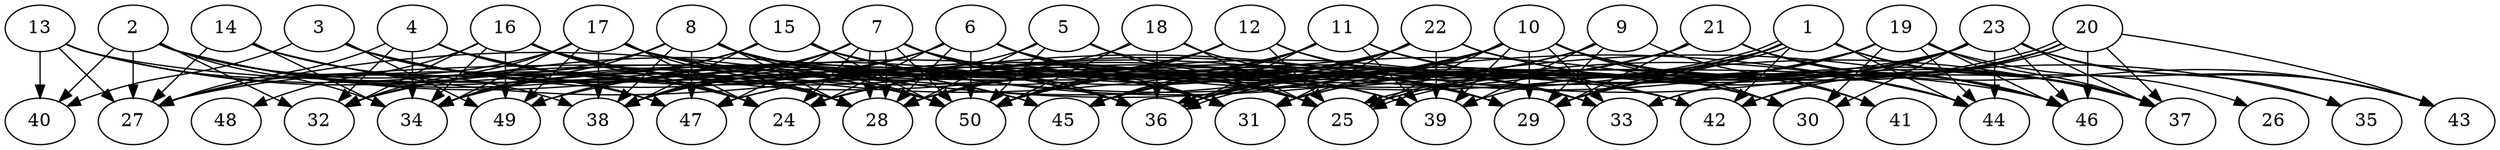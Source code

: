 // DAG automatically generated by daggen at Thu Oct  3 14:07:57 2019
// ./daggen --dot -n 50 --ccr 0.3 --fat 0.9 --regular 0.7 --density 0.6 --mindata 5242880 --maxdata 52428800 
digraph G {
  1 [size="61149867", alpha="0.00", expect_size="18344960"] 
  1 -> 24 [size ="18344960"]
  1 -> 25 [size ="18344960"]
  1 -> 26 [size ="18344960"]
  1 -> 29 [size ="18344960"]
  1 -> 31 [size ="18344960"]
  1 -> 36 [size ="18344960"]
  1 -> 36 [size ="18344960"]
  1 -> 37 [size ="18344960"]
  1 -> 42 [size ="18344960"]
  1 -> 44 [size ="18344960"]
  2 [size="83848533", alpha="0.02", expect_size="25154560"] 
  2 -> 24 [size ="25154560"]
  2 -> 27 [size ="25154560"]
  2 -> 31 [size ="25154560"]
  2 -> 32 [size ="25154560"]
  2 -> 34 [size ="25154560"]
  2 -> 36 [size ="25154560"]
  2 -> 38 [size ="25154560"]
  2 -> 40 [size ="25154560"]
  2 -> 45 [size ="25154560"]
  2 -> 50 [size ="25154560"]
  3 [size="77950293", alpha="0.02", expect_size="23385088"] 
  3 -> 24 [size ="23385088"]
  3 -> 25 [size ="23385088"]
  3 -> 36 [size ="23385088"]
  3 -> 40 [size ="23385088"]
  3 -> 45 [size ="23385088"]
  3 -> 47 [size ="23385088"]
  3 -> 49 [size ="23385088"]
  4 [size="78342827", alpha="0.10", expect_size="23502848"] 
  4 -> 24 [size ="23502848"]
  4 -> 25 [size ="23502848"]
  4 -> 27 [size ="23502848"]
  4 -> 31 [size ="23502848"]
  4 -> 32 [size ="23502848"]
  4 -> 34 [size ="23502848"]
  4 -> 36 [size ="23502848"]
  5 [size="99812693", alpha="0.16", expect_size="29943808"] 
  5 -> 25 [size ="29943808"]
  5 -> 28 [size ="29943808"]
  5 -> 37 [size ="29943808"]
  5 -> 38 [size ="29943808"]
  5 -> 50 [size ="29943808"]
  6 [size="83821227", alpha="0.05", expect_size="25146368"] 
  6 -> 24 [size ="25146368"]
  6 -> 25 [size ="25146368"]
  6 -> 28 [size ="25146368"]
  6 -> 31 [size ="25146368"]
  6 -> 34 [size ="25146368"]
  6 -> 38 [size ="25146368"]
  6 -> 42 [size ="25146368"]
  6 -> 44 [size ="25146368"]
  6 -> 50 [size ="25146368"]
  7 [size="51807573", alpha="0.13", expect_size="15542272"] 
  7 -> 24 [size ="15542272"]
  7 -> 28 [size ="15542272"]
  7 -> 28 [size ="15542272"]
  7 -> 29 [size ="15542272"]
  7 -> 31 [size ="15542272"]
  7 -> 36 [size ="15542272"]
  7 -> 38 [size ="15542272"]
  7 -> 39 [size ="15542272"]
  7 -> 42 [size ="15542272"]
  7 -> 47 [size ="15542272"]
  7 -> 49 [size ="15542272"]
  7 -> 50 [size ="15542272"]
  8 [size="81592320", alpha="0.16", expect_size="24477696"] 
  8 -> 27 [size ="24477696"]
  8 -> 28 [size ="24477696"]
  8 -> 31 [size ="24477696"]
  8 -> 33 [size ="24477696"]
  8 -> 34 [size ="24477696"]
  8 -> 36 [size ="24477696"]
  8 -> 38 [size ="24477696"]
  8 -> 44 [size ="24477696"]
  8 -> 47 [size ="24477696"]
  8 -> 50 [size ="24477696"]
  9 [size="39690240", alpha="0.13", expect_size="11907072"] 
  9 -> 28 [size ="11907072"]
  9 -> 29 [size ="11907072"]
  9 -> 39 [size ="11907072"]
  9 -> 41 [size ="11907072"]
  9 -> 50 [size ="11907072"]
  10 [size="167557120", alpha="0.13", expect_size="50267136"] 
  10 -> 25 [size ="50267136"]
  10 -> 27 [size ="50267136"]
  10 -> 28 [size ="50267136"]
  10 -> 29 [size ="50267136"]
  10 -> 30 [size ="50267136"]
  10 -> 31 [size ="50267136"]
  10 -> 32 [size ="50267136"]
  10 -> 33 [size ="50267136"]
  10 -> 36 [size ="50267136"]
  10 -> 37 [size ="50267136"]
  10 -> 39 [size ="50267136"]
  10 -> 41 [size ="50267136"]
  10 -> 44 [size ="50267136"]
  10 -> 47 [size ="50267136"]
  10 -> 50 [size ="50267136"]
  11 [size="116981760", alpha="0.08", expect_size="35094528"] 
  11 -> 24 [size ="35094528"]
  11 -> 28 [size ="35094528"]
  11 -> 30 [size ="35094528"]
  11 -> 36 [size ="35094528"]
  11 -> 37 [size ="35094528"]
  11 -> 39 [size ="35094528"]
  11 -> 45 [size ="35094528"]
  11 -> 50 [size ="35094528"]
  12 [size="118196907", alpha="0.03", expect_size="35459072"] 
  12 -> 25 [size ="35459072"]
  12 -> 28 [size ="35459072"]
  12 -> 30 [size ="35459072"]
  12 -> 33 [size ="35459072"]
  12 -> 38 [size ="35459072"]
  12 -> 50 [size ="35459072"]
  13 [size="134806187", alpha="0.13", expect_size="40441856"] 
  13 -> 27 [size ="40441856"]
  13 -> 28 [size ="40441856"]
  13 -> 40 [size ="40441856"]
  13 -> 42 [size ="40441856"]
  13 -> 47 [size ="40441856"]
  13 -> 50 [size ="40441856"]
  14 [size="150568960", alpha="0.16", expect_size="45170688"] 
  14 -> 24 [size ="45170688"]
  14 -> 27 [size ="45170688"]
  14 -> 29 [size ="45170688"]
  14 -> 34 [size ="45170688"]
  14 -> 45 [size ="45170688"]
  15 [size="68976640", alpha="0.19", expect_size="20692992"] 
  15 -> 25 [size ="20692992"]
  15 -> 31 [size ="20692992"]
  15 -> 32 [size ="20692992"]
  15 -> 34 [size ="20692992"]
  15 -> 38 [size ="20692992"]
  15 -> 46 [size ="20692992"]
  15 -> 50 [size ="20692992"]
  16 [size="37754880", alpha="0.13", expect_size="11326464"] 
  16 -> 24 [size ="11326464"]
  16 -> 25 [size ="11326464"]
  16 -> 28 [size ="11326464"]
  16 -> 32 [size ="11326464"]
  16 -> 33 [size ="11326464"]
  16 -> 34 [size ="11326464"]
  16 -> 36 [size ="11326464"]
  16 -> 39 [size ="11326464"]
  16 -> 48 [size ="11326464"]
  16 -> 49 [size ="11326464"]
  17 [size="80390827", alpha="0.02", expect_size="24117248"] 
  17 -> 24 [size ="24117248"]
  17 -> 27 [size ="24117248"]
  17 -> 28 [size ="24117248"]
  17 -> 29 [size ="24117248"]
  17 -> 30 [size ="24117248"]
  17 -> 32 [size ="24117248"]
  17 -> 34 [size ="24117248"]
  17 -> 38 [size ="24117248"]
  17 -> 46 [size ="24117248"]
  17 -> 49 [size ="24117248"]
  18 [size="23859200", alpha="0.16", expect_size="7157760"] 
  18 -> 25 [size ="7157760"]
  18 -> 29 [size ="7157760"]
  18 -> 34 [size ="7157760"]
  18 -> 36 [size ="7157760"]
  18 -> 50 [size ="7157760"]
  19 [size="145855147", alpha="0.14", expect_size="43756544"] 
  19 -> 24 [size ="43756544"]
  19 -> 25 [size ="43756544"]
  19 -> 29 [size ="43756544"]
  19 -> 30 [size ="43756544"]
  19 -> 31 [size ="43756544"]
  19 -> 37 [size ="43756544"]
  19 -> 39 [size ="43756544"]
  19 -> 43 [size ="43756544"]
  19 -> 44 [size ="43756544"]
  19 -> 45 [size ="43756544"]
  19 -> 46 [size ="43756544"]
  20 [size="87910400", alpha="0.09", expect_size="26373120"] 
  20 -> 25 [size ="26373120"]
  20 -> 25 [size ="26373120"]
  20 -> 29 [size ="26373120"]
  20 -> 33 [size ="26373120"]
  20 -> 37 [size ="26373120"]
  20 -> 42 [size ="26373120"]
  20 -> 43 [size ="26373120"]
  20 -> 46 [size ="26373120"]
  21 [size="31143253", alpha="0.09", expect_size="9342976"] 
  21 -> 29 [size ="9342976"]
  21 -> 36 [size ="9342976"]
  21 -> 37 [size ="9342976"]
  21 -> 43 [size ="9342976"]
  21 -> 45 [size ="9342976"]
  21 -> 46 [size ="9342976"]
  21 -> 47 [size ="9342976"]
  21 -> 50 [size ="9342976"]
  22 [size="96491520", alpha="0.17", expect_size="28947456"] 
  22 -> 24 [size ="28947456"]
  22 -> 28 [size ="28947456"]
  22 -> 31 [size ="28947456"]
  22 -> 35 [size ="28947456"]
  22 -> 36 [size ="28947456"]
  22 -> 37 [size ="28947456"]
  22 -> 39 [size ="28947456"]
  22 -> 45 [size ="28947456"]
  22 -> 46 [size ="28947456"]
  22 -> 49 [size ="28947456"]
  22 -> 50 [size ="28947456"]
  23 [size="120104960", alpha="0.13", expect_size="36031488"] 
  23 -> 24 [size ="36031488"]
  23 -> 27 [size ="36031488"]
  23 -> 30 [size ="36031488"]
  23 -> 31 [size ="36031488"]
  23 -> 33 [size ="36031488"]
  23 -> 35 [size ="36031488"]
  23 -> 36 [size ="36031488"]
  23 -> 37 [size ="36031488"]
  23 -> 42 [size ="36031488"]
  23 -> 43 [size ="36031488"]
  23 -> 44 [size ="36031488"]
  23 -> 46 [size ="36031488"]
  24 [size="67362133", alpha="0.17", expect_size="20208640"] 
  25 [size="38014293", alpha="0.12", expect_size="11404288"] 
  26 [size="26405547", alpha="0.15", expect_size="7921664"] 
  27 [size="128037547", alpha="0.02", expect_size="38411264"] 
  28 [size="144404480", alpha="0.17", expect_size="43321344"] 
  29 [size="112732160", alpha="0.15", expect_size="33819648"] 
  30 [size="66484907", alpha="0.13", expect_size="19945472"] 
  31 [size="134304427", alpha="0.02", expect_size="40291328"] 
  32 [size="45298347", alpha="0.05", expect_size="13589504"] 
  33 [size="23121920", alpha="0.03", expect_size="6936576"] 
  34 [size="128252587", alpha="0.17", expect_size="38475776"] 
  35 [size="106987520", alpha="0.18", expect_size="32096256"] 
  36 [size="41663147", alpha="0.02", expect_size="12498944"] 
  37 [size="155907413", alpha="0.14", expect_size="46772224"] 
  38 [size="169482240", alpha="0.06", expect_size="50844672"] 
  39 [size="146507093", alpha="0.15", expect_size="43952128"] 
  40 [size="109189120", alpha="0.13", expect_size="32756736"] 
  41 [size="50333013", alpha="0.12", expect_size="15099904"] 
  42 [size="69440853", alpha="0.02", expect_size="20832256"] 
  43 [size="109950293", alpha="0.05", expect_size="32985088"] 
  44 [size="131904853", alpha="0.14", expect_size="39571456"] 
  45 [size="111114240", alpha="0.05", expect_size="33334272"] 
  46 [size="99085653", alpha="0.18", expect_size="29725696"] 
  47 [size="116090880", alpha="0.05", expect_size="34827264"] 
  48 [size="67764907", alpha="0.08", expect_size="20329472"] 
  49 [size="117777067", alpha="0.03", expect_size="35333120"] 
  50 [size="79933440", alpha="0.04", expect_size="23980032"] 
}
